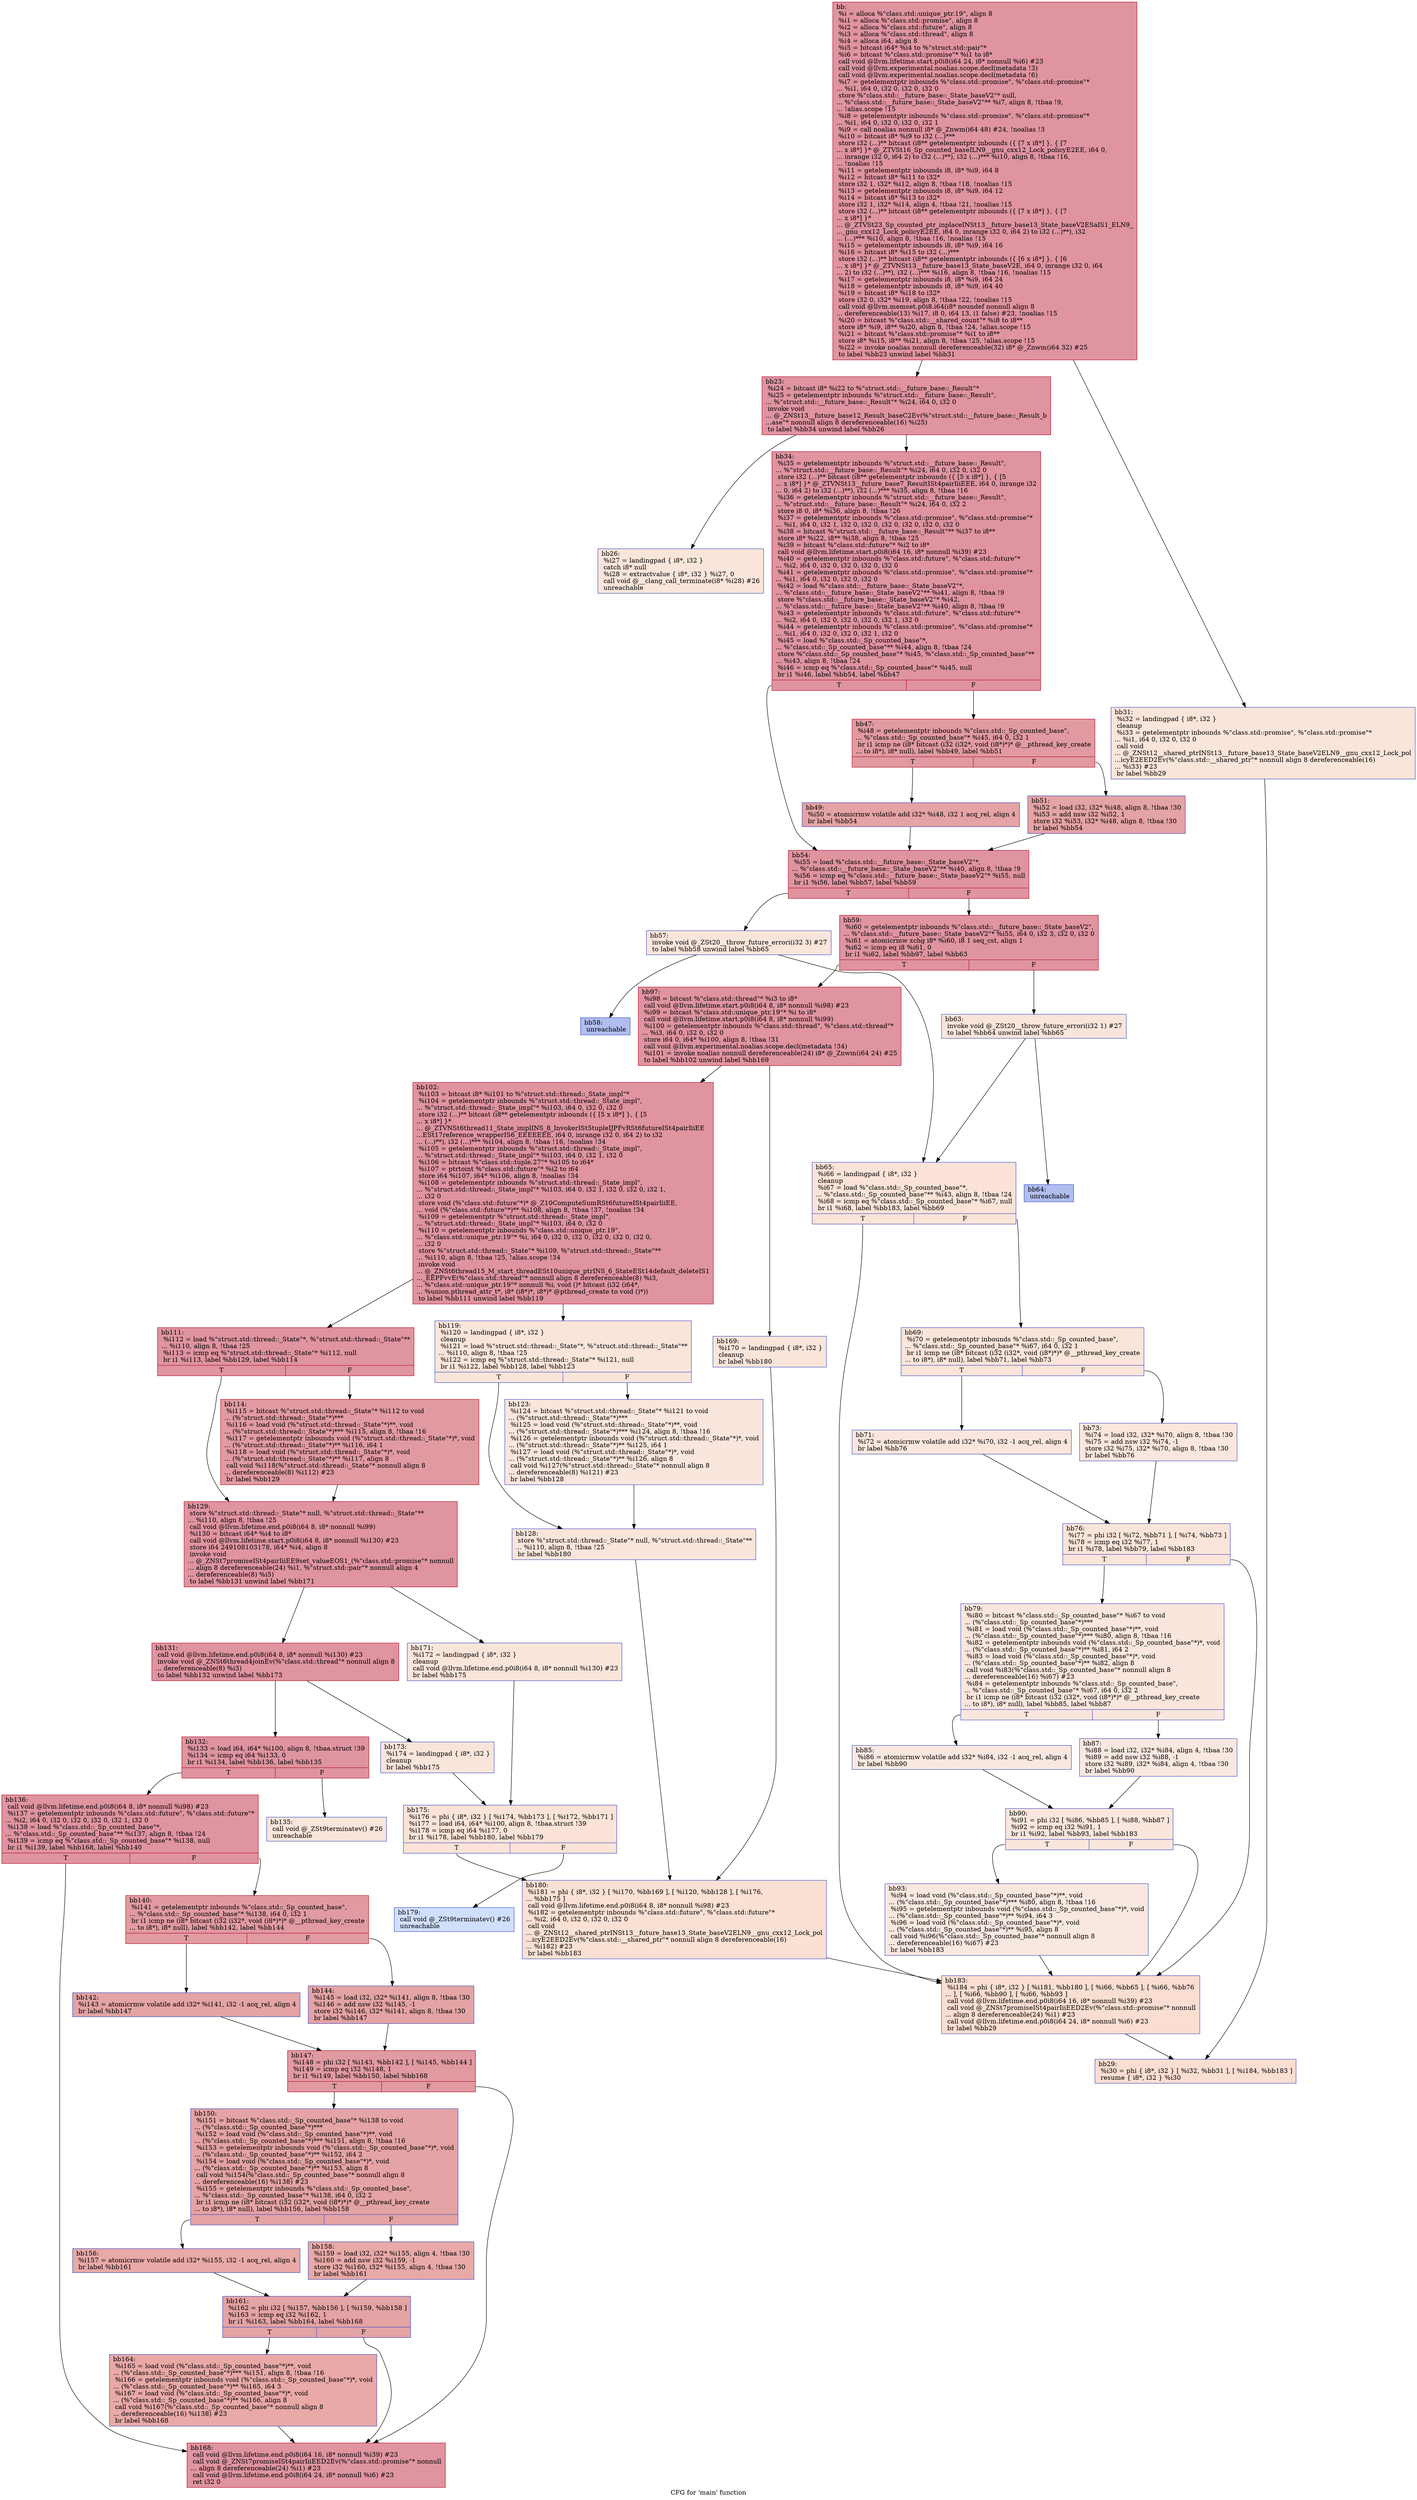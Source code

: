 digraph "CFG for 'main' function" {
	label="CFG for 'main' function";

	Node0x6ee3930 [shape=record,color="#b70d28ff", style=filled, fillcolor="#b70d2870",label="{bb:\l  %i = alloca %\"class.std::unique_ptr.19\", align 8\l  %i1 = alloca %\"class.std::promise\", align 8\l  %i2 = alloca %\"class.std::future\", align 8\l  %i3 = alloca %\"class.std::thread\", align 8\l  %i4 = alloca i64, align 8\l  %i5 = bitcast i64* %i4 to %\"struct.std::pair\"*\l  %i6 = bitcast %\"class.std::promise\"* %i1 to i8*\l  call void @llvm.lifetime.start.p0i8(i64 24, i8* nonnull %i6) #23\l  call void @llvm.experimental.noalias.scope.decl(metadata !3)\l  call void @llvm.experimental.noalias.scope.decl(metadata !6)\l  %i7 = getelementptr inbounds %\"class.std::promise\", %\"class.std::promise\"*\l... %i1, i64 0, i32 0, i32 0, i32 0\l  store %\"class.std::__future_base::_State_baseV2\"* null,\l... %\"class.std::__future_base::_State_baseV2\"** %i7, align 8, !tbaa !9,\l... !alias.scope !15\l  %i8 = getelementptr inbounds %\"class.std::promise\", %\"class.std::promise\"*\l... %i1, i64 0, i32 0, i32 0, i32 1\l  %i9 = call noalias nonnull i8* @_Znwm(i64 48) #24, !noalias !3\l  %i10 = bitcast i8* %i9 to i32 (...)***\l  store i32 (...)** bitcast (i8** getelementptr inbounds (\{ [7 x i8*] \}, \{ [7\l... x i8*] \}* @_ZTVSt16_Sp_counted_baseILN9__gnu_cxx12_Lock_policyE2EE, i64 0,\l... inrange i32 0, i64 2) to i32 (...)**), i32 (...)*** %i10, align 8, !tbaa !16,\l... !noalias !15\l  %i11 = getelementptr inbounds i8, i8* %i9, i64 8\l  %i12 = bitcast i8* %i11 to i32*\l  store i32 1, i32* %i12, align 8, !tbaa !18, !noalias !15\l  %i13 = getelementptr inbounds i8, i8* %i9, i64 12\l  %i14 = bitcast i8* %i13 to i32*\l  store i32 1, i32* %i14, align 4, !tbaa !21, !noalias !15\l  store i32 (...)** bitcast (i8** getelementptr inbounds (\{ [7 x i8*] \}, \{ [7\l... x i8*] \}*\l... @_ZTVSt23_Sp_counted_ptr_inplaceINSt13__future_base13_State_baseV2ESaIS1_ELN9_\l..._gnu_cxx12_Lock_policyE2EE, i64 0, inrange i32 0, i64 2) to i32 (...)**), i32\l... (...)*** %i10, align 8, !tbaa !16, !noalias !15\l  %i15 = getelementptr inbounds i8, i8* %i9, i64 16\l  %i16 = bitcast i8* %i15 to i32 (...)***\l  store i32 (...)** bitcast (i8** getelementptr inbounds (\{ [6 x i8*] \}, \{ [6\l... x i8*] \}* @_ZTVNSt13__future_base13_State_baseV2E, i64 0, inrange i32 0, i64\l... 2) to i32 (...)**), i32 (...)*** %i16, align 8, !tbaa !16, !noalias !15\l  %i17 = getelementptr inbounds i8, i8* %i9, i64 24\l  %i18 = getelementptr inbounds i8, i8* %i9, i64 40\l  %i19 = bitcast i8* %i18 to i32*\l  store i32 0, i32* %i19, align 8, !tbaa !22, !noalias !15\l  call void @llvm.memset.p0i8.i64(i8* noundef nonnull align 8\l... dereferenceable(13) %i17, i8 0, i64 13, i1 false) #23, !noalias !15\l  %i20 = bitcast %\"class.std::__shared_count\"* %i8 to i8**\l  store i8* %i9, i8** %i20, align 8, !tbaa !24, !alias.scope !15\l  %i21 = bitcast %\"class.std::promise\"* %i1 to i8**\l  store i8* %i15, i8** %i21, align 8, !tbaa !25, !alias.scope !15\l  %i22 = invoke noalias nonnull dereferenceable(32) i8* @_Znwm(i64 32) #25\l          to label %bb23 unwind label %bb31\l}"];
	Node0x6ee3930 -> Node0x6ee7c60;
	Node0x6ee3930 -> Node0x6ee7d30;
	Node0x6ee7c60 [shape=record,color="#b70d28ff", style=filled, fillcolor="#b70d2870",label="{bb23:                                             \l  %i24 = bitcast i8* %i22 to %\"struct.std::__future_base::_Result\"*\l  %i25 = getelementptr inbounds %\"struct.std::__future_base::_Result\",\l... %\"struct.std::__future_base::_Result\"* %i24, i64 0, i32 0\l  invoke void\l... @_ZNSt13__future_base12_Result_baseC2Ev(%\"struct.std::__future_base::_Result_b\l...ase\"* nonnull align 8 dereferenceable(16) %i25)\l          to label %bb34 unwind label %bb26\l}"];
	Node0x6ee7c60 -> Node0x6ee81c0;
	Node0x6ee7c60 -> Node0x6ee8230;
	Node0x6ee8230 [shape=record,color="#3d50c3ff", style=filled, fillcolor="#f4c5ad70",label="{bb26:                                             \l  %i27 = landingpad \{ i8*, i32 \}\l          catch i8* null\l  %i28 = extractvalue \{ i8*, i32 \} %i27, 0\l  call void @__clang_call_terminate(i8* %i28) #26\l  unreachable\l}"];
	Node0x6ee8870 [shape=record,color="#3d50c3ff", style=filled, fillcolor="#f7b59970",label="{bb29:                                             \l  %i30 = phi \{ i8*, i32 \} [ %i32, %bb31 ], [ %i184, %bb183 ]\l  resume \{ i8*, i32 \} %i30\l}"];
	Node0x6ee7d30 [shape=record,color="#3d50c3ff", style=filled, fillcolor="#f4c5ad70",label="{bb31:                                             \l  %i32 = landingpad \{ i8*, i32 \}\l          cleanup\l  %i33 = getelementptr inbounds %\"class.std::promise\", %\"class.std::promise\"*\l... %i1, i64 0, i32 0, i32 0\l  call void\l... @_ZNSt12__shared_ptrINSt13__future_base13_State_baseV2ELN9__gnu_cxx12_Lock_pol\l...icyE2EED2Ev(%\"class.std::__shared_ptr\"* nonnull align 8 dereferenceable(16)\l... %i33) #23\l  br label %bb29\l}"];
	Node0x6ee7d30 -> Node0x6ee8870;
	Node0x6ee81c0 [shape=record,color="#b70d28ff", style=filled, fillcolor="#b70d2870",label="{bb34:                                             \l  %i35 = getelementptr inbounds %\"struct.std::__future_base::_Result\",\l... %\"struct.std::__future_base::_Result\"* %i24, i64 0, i32 0, i32 0\l  store i32 (...)** bitcast (i8** getelementptr inbounds (\{ [5 x i8*] \}, \{ [5\l... x i8*] \}* @_ZTVNSt13__future_base7_ResultISt4pairIiiEEE, i64 0, inrange i32\l... 0, i64 2) to i32 (...)**), i32 (...)*** %i35, align 8, !tbaa !16\l  %i36 = getelementptr inbounds %\"struct.std::__future_base::_Result\",\l... %\"struct.std::__future_base::_Result\"* %i24, i64 0, i32 2\l  store i8 0, i8* %i36, align 8, !tbaa !26\l  %i37 = getelementptr inbounds %\"class.std::promise\", %\"class.std::promise\"*\l... %i1, i64 0, i32 1, i32 0, i32 0, i32 0, i32 0, i32 0, i32 0\l  %i38 = bitcast %\"struct.std::__future_base::_Result\"** %i37 to i8**\l  store i8* %i22, i8** %i38, align 8, !tbaa !25\l  %i39 = bitcast %\"class.std::future\"* %i2 to i8*\l  call void @llvm.lifetime.start.p0i8(i64 16, i8* nonnull %i39) #23\l  %i40 = getelementptr inbounds %\"class.std::future\", %\"class.std::future\"*\l... %i2, i64 0, i32 0, i32 0, i32 0, i32 0\l  %i41 = getelementptr inbounds %\"class.std::promise\", %\"class.std::promise\"*\l... %i1, i64 0, i32 0, i32 0, i32 0\l  %i42 = load %\"class.std::__future_base::_State_baseV2\"*,\l... %\"class.std::__future_base::_State_baseV2\"** %i41, align 8, !tbaa !9\l  store %\"class.std::__future_base::_State_baseV2\"* %i42,\l... %\"class.std::__future_base::_State_baseV2\"** %i40, align 8, !tbaa !9\l  %i43 = getelementptr inbounds %\"class.std::future\", %\"class.std::future\"*\l... %i2, i64 0, i32 0, i32 0, i32 0, i32 1, i32 0\l  %i44 = getelementptr inbounds %\"class.std::promise\", %\"class.std::promise\"*\l... %i1, i64 0, i32 0, i32 0, i32 1, i32 0\l  %i45 = load %\"class.std::_Sp_counted_base\"*,\l... %\"class.std::_Sp_counted_base\"** %i44, align 8, !tbaa !24\l  store %\"class.std::_Sp_counted_base\"* %i45, %\"class.std::_Sp_counted_base\"**\l... %i43, align 8, !tbaa !24\l  %i46 = icmp eq %\"class.std::_Sp_counted_base\"* %i45, null\l  br i1 %i46, label %bb54, label %bb47\l|{<s0>T|<s1>F}}"];
	Node0x6ee81c0:s0 -> Node0x6eebc40;
	Node0x6ee81c0:s1 -> Node0x6eebcb0;
	Node0x6eebcb0 [shape=record,color="#b70d28ff", style=filled, fillcolor="#bb1b2c70",label="{bb47:                                             \l  %i48 = getelementptr inbounds %\"class.std::_Sp_counted_base\",\l... %\"class.std::_Sp_counted_base\"* %i45, i64 0, i32 1\l  br i1 icmp ne (i8* bitcast (i32 (i32*, void (i8*)*)* @__pthread_key_create\l... to i8*), i8* null), label %bb49, label %bb51\l|{<s0>T|<s1>F}}"];
	Node0x6eebcb0:s0 -> Node0x6eebeb0;
	Node0x6eebcb0:s1 -> Node0x6eebf20;
	Node0x6eebeb0 [shape=record,color="#3d50c3ff", style=filled, fillcolor="#c32e3170",label="{bb49:                                             \l  %i50 = atomicrmw volatile add i32* %i48, i32 1 acq_rel, align 4\l  br label %bb54\l}"];
	Node0x6eebeb0 -> Node0x6eebc40;
	Node0x6eebf20 [shape=record,color="#3d50c3ff", style=filled, fillcolor="#c32e3170",label="{bb51:                                             \l  %i52 = load i32, i32* %i48, align 8, !tbaa !30\l  %i53 = add nsw i32 %i52, 1\l  store i32 %i53, i32* %i48, align 8, !tbaa !30\l  br label %bb54\l}"];
	Node0x6eebf20 -> Node0x6eebc40;
	Node0x6eebc40 [shape=record,color="#b70d28ff", style=filled, fillcolor="#b70d2870",label="{bb54:                                             \l  %i55 = load %\"class.std::__future_base::_State_baseV2\"*,\l... %\"class.std::__future_base::_State_baseV2\"** %i40, align 8, !tbaa !9\l  %i56 = icmp eq %\"class.std::__future_base::_State_baseV2\"* %i55, null\l  br i1 %i56, label %bb57, label %bb59\l|{<s0>T|<s1>F}}"];
	Node0x6eebc40:s0 -> Node0x6eec540;
	Node0x6eebc40:s1 -> Node0x6eec5b0;
	Node0x6eec540 [shape=record,color="#3d50c3ff", style=filled, fillcolor="#f4c5ad70",label="{bb57:                                             \l  invoke void @_ZSt20__throw_future_errori(i32 3) #27\l          to label %bb58 unwind label %bb65\l}"];
	Node0x6eec540 -> Node0x6eec6f0;
	Node0x6eec540 -> Node0x6eec760;
	Node0x6eec6f0 [shape=record,color="#3d50c3ff", style=filled, fillcolor="#4f69d970",label="{bb58:                                             \l  unreachable\l}"];
	Node0x6eec5b0 [shape=record,color="#b70d28ff", style=filled, fillcolor="#b70d2870",label="{bb59:                                             \l  %i60 = getelementptr inbounds %\"class.std::__future_base::_State_baseV2\",\l... %\"class.std::__future_base::_State_baseV2\"* %i55, i64 0, i32 3, i32 0, i32 0\l  %i61 = atomicrmw xchg i8* %i60, i8 1 seq_cst, align 1\l  %i62 = icmp eq i8 %i61, 0\l  br i1 %i62, label %bb97, label %bb63\l|{<s0>T|<s1>F}}"];
	Node0x6eec5b0:s0 -> Node0x6eee060;
	Node0x6eec5b0:s1 -> Node0x6eee0d0;
	Node0x6eee0d0 [shape=record,color="#3d50c3ff", style=filled, fillcolor="#f4c5ad70",label="{bb63:                                             \l  invoke void @_ZSt20__throw_future_errori(i32 1) #27\l          to label %bb64 unwind label %bb65\l}"];
	Node0x6eee0d0 -> Node0x6eee240;
	Node0x6eee0d0 -> Node0x6eec760;
	Node0x6eee240 [shape=record,color="#3d50c3ff", style=filled, fillcolor="#4f69d970",label="{bb64:                                             \l  unreachable\l}"];
	Node0x6eec760 [shape=record,color="#3d50c3ff", style=filled, fillcolor="#f6bfa670",label="{bb65:                                             \l  %i66 = landingpad \{ i8*, i32 \}\l          cleanup\l  %i67 = load %\"class.std::_Sp_counted_base\"*,\l... %\"class.std::_Sp_counted_base\"** %i43, align 8, !tbaa !24\l  %i68 = icmp eq %\"class.std::_Sp_counted_base\"* %i67, null\l  br i1 %i68, label %bb183, label %bb69\l|{<s0>T|<s1>F}}"];
	Node0x6eec760:s0 -> Node0x6ee89f0;
	Node0x6eec760:s1 -> Node0x6eee630;
	Node0x6eee630 [shape=record,color="#3d50c3ff", style=filled, fillcolor="#f5c1a970",label="{bb69:                                             \l  %i70 = getelementptr inbounds %\"class.std::_Sp_counted_base\",\l... %\"class.std::_Sp_counted_base\"* %i67, i64 0, i32 1\l  br i1 icmp ne (i8* bitcast (i32 (i32*, void (i8*)*)* @__pthread_key_create\l... to i8*), i8* null), label %bb71, label %bb73\l|{<s0>T|<s1>F}}"];
	Node0x6eee630:s0 -> Node0x6eee830;
	Node0x6eee630:s1 -> Node0x6eee8a0;
	Node0x6eee830 [shape=record,color="#3d50c3ff", style=filled, fillcolor="#f3c7b170",label="{bb71:                                             \l  %i72 = atomicrmw volatile add i32* %i70, i32 -1 acq_rel, align 4\l  br label %bb76\l}"];
	Node0x6eee830 -> Node0x6eeea70;
	Node0x6eee8a0 [shape=record,color="#3d50c3ff", style=filled, fillcolor="#f3c7b170",label="{bb73:                                             \l  %i74 = load i32, i32* %i70, align 8, !tbaa !30\l  %i75 = add nsw i32 %i74, -1\l  store i32 %i75, i32* %i70, align 8, !tbaa !30\l  br label %bb76\l}"];
	Node0x6eee8a0 -> Node0x6eeea70;
	Node0x6eeea70 [shape=record,color="#3d50c3ff", style=filled, fillcolor="#f5c1a970",label="{bb76:                                             \l  %i77 = phi i32 [ %i72, %bb71 ], [ %i74, %bb73 ]\l  %i78 = icmp eq i32 %i77, 1\l  br i1 %i78, label %bb79, label %bb183\l|{<s0>T|<s1>F}}"];
	Node0x6eeea70:s0 -> Node0x6eeeeb0;
	Node0x6eeea70:s1 -> Node0x6ee89f0;
	Node0x6eeeeb0 [shape=record,color="#3d50c3ff", style=filled, fillcolor="#f3c7b170",label="{bb79:                                             \l  %i80 = bitcast %\"class.std::_Sp_counted_base\"* %i67 to void\l... (%\"class.std::_Sp_counted_base\"*)***\l  %i81 = load void (%\"class.std::_Sp_counted_base\"*)**, void\l... (%\"class.std::_Sp_counted_base\"*)*** %i80, align 8, !tbaa !16\l  %i82 = getelementptr inbounds void (%\"class.std::_Sp_counted_base\"*)*, void\l... (%\"class.std::_Sp_counted_base\"*)** %i81, i64 2\l  %i83 = load void (%\"class.std::_Sp_counted_base\"*)*, void\l... (%\"class.std::_Sp_counted_base\"*)** %i82, align 8\l  call void %i83(%\"class.std::_Sp_counted_base\"* nonnull align 8\l... dereferenceable(16) %i67) #23\l  %i84 = getelementptr inbounds %\"class.std::_Sp_counted_base\",\l... %\"class.std::_Sp_counted_base\"* %i67, i64 0, i32 2\l  br i1 icmp ne (i8* bitcast (i32 (i32*, void (i8*)*)* @__pthread_key_create\l... to i8*), i8* null), label %bb85, label %bb87\l|{<s0>T|<s1>F}}"];
	Node0x6eeeeb0:s0 -> Node0x6ed9250;
	Node0x6eeeeb0:s1 -> Node0x6ed92c0;
	Node0x6ed9250 [shape=record,color="#3d50c3ff", style=filled, fillcolor="#f1ccb870",label="{bb85:                                             \l  %i86 = atomicrmw volatile add i32* %i84, i32 -1 acq_rel, align 4\l  br label %bb90\l}"];
	Node0x6ed9250 -> Node0x6ed94f0;
	Node0x6ed92c0 [shape=record,color="#3d50c3ff", style=filled, fillcolor="#f1ccb870",label="{bb87:                                             \l  %i88 = load i32, i32* %i84, align 4, !tbaa !30\l  %i89 = add nsw i32 %i88, -1\l  store i32 %i89, i32* %i84, align 4, !tbaa !30\l  br label %bb90\l}"];
	Node0x6ed92c0 -> Node0x6ed94f0;
	Node0x6ed94f0 [shape=record,color="#3d50c3ff", style=filled, fillcolor="#f3c7b170",label="{bb90:                                             \l  %i91 = phi i32 [ %i86, %bb85 ], [ %i88, %bb87 ]\l  %i92 = icmp eq i32 %i91, 1\l  br i1 %i92, label %bb93, label %bb183\l|{<s0>T|<s1>F}}"];
	Node0x6ed94f0:s0 -> Node0x6ed98a0;
	Node0x6ed94f0:s1 -> Node0x6ee89f0;
	Node0x6ed98a0 [shape=record,color="#3d50c3ff", style=filled, fillcolor="#f1ccb870",label="{bb93:                                             \l  %i94 = load void (%\"class.std::_Sp_counted_base\"*)**, void\l... (%\"class.std::_Sp_counted_base\"*)*** %i80, align 8, !tbaa !16\l  %i95 = getelementptr inbounds void (%\"class.std::_Sp_counted_base\"*)*, void\l... (%\"class.std::_Sp_counted_base\"*)** %i94, i64 3\l  %i96 = load void (%\"class.std::_Sp_counted_base\"*)*, void\l... (%\"class.std::_Sp_counted_base\"*)** %i95, align 8\l  call void %i96(%\"class.std::_Sp_counted_base\"* nonnull align 8\l... dereferenceable(16) %i67) #23\l  br label %bb183\l}"];
	Node0x6ed98a0 -> Node0x6ee89f0;
	Node0x6eee060 [shape=record,color="#b70d28ff", style=filled, fillcolor="#b70d2870",label="{bb97:                                             \l  %i98 = bitcast %\"class.std::thread\"* %i3 to i8*\l  call void @llvm.lifetime.start.p0i8(i64 8, i8* nonnull %i98) #23\l  %i99 = bitcast %\"class.std::unique_ptr.19\"* %i to i8*\l  call void @llvm.lifetime.start.p0i8(i64 8, i8* nonnull %i99)\l  %i100 = getelementptr inbounds %\"class.std::thread\", %\"class.std::thread\"*\l... %i3, i64 0, i32 0, i32 0\l  store i64 0, i64* %i100, align 8, !tbaa !31\l  call void @llvm.experimental.noalias.scope.decl(metadata !34)\l  %i101 = invoke noalias nonnull dereferenceable(24) i8* @_Znwm(i64 24) #25\l          to label %bb102 unwind label %bb169\l}"];
	Node0x6eee060 -> Node0x6ef1820;
	Node0x6eee060 -> Node0x6ef1890;
	Node0x6ef1820 [shape=record,color="#b70d28ff", style=filled, fillcolor="#b70d2870",label="{bb102:                                            \l  %i103 = bitcast i8* %i101 to %\"struct.std::thread::_State_impl\"*\l  %i104 = getelementptr inbounds %\"struct.std::thread::_State_impl\",\l... %\"struct.std::thread::_State_impl\"* %i103, i64 0, i32 0, i32 0\l  store i32 (...)** bitcast (i8** getelementptr inbounds (\{ [5 x i8*] \}, \{ [5\l... x i8*] \}*\l... @_ZTVNSt6thread11_State_implINS_8_InvokerISt5tupleIJPFvRSt6futureISt4pairIiiEE\l...ESt17reference_wrapperIS6_EEEEEEE, i64 0, inrange i32 0, i64 2) to i32\l... (...)**), i32 (...)*** %i104, align 8, !tbaa !16, !noalias !34\l  %i105 = getelementptr inbounds %\"struct.std::thread::_State_impl\",\l... %\"struct.std::thread::_State_impl\"* %i103, i64 0, i32 1, i32 0\l  %i106 = bitcast %\"class.std::tuple.27\"* %i105 to i64*\l  %i107 = ptrtoint %\"class.std::future\"* %i2 to i64\l  store i64 %i107, i64* %i106, align 8, !noalias !34\l  %i108 = getelementptr inbounds %\"struct.std::thread::_State_impl\",\l... %\"struct.std::thread::_State_impl\"* %i103, i64 0, i32 1, i32 0, i32 0, i32 1,\l... i32 0\l  store void (%\"class.std::future\"*)* @_Z10ComputeSumRSt6futureISt4pairIiiEE,\l... void (%\"class.std::future\"*)** %i108, align 8, !tbaa !37, !noalias !34\l  %i109 = getelementptr %\"struct.std::thread::_State_impl\",\l... %\"struct.std::thread::_State_impl\"* %i103, i64 0, i32 0\l  %i110 = getelementptr inbounds %\"class.std::unique_ptr.19\",\l... %\"class.std::unique_ptr.19\"* %i, i64 0, i32 0, i32 0, i32 0, i32 0, i32 0,\l... i32 0\l  store %\"struct.std::thread::_State\"* %i109, %\"struct.std::thread::_State\"**\l... %i110, align 8, !tbaa !25, !alias.scope !34\l  invoke void\l... @_ZNSt6thread15_M_start_threadESt10unique_ptrINS_6_StateESt14default_deleteIS1\l..._EEPFvvE(%\"class.std::thread\"* nonnull align 8 dereferenceable(8) %i3,\l... %\"class.std::unique_ptr.19\"* nonnull %i, void ()* bitcast (i32 (i64*,\l... %union.pthread_attr_t*, i8* (i8*)*, i8*)* @pthread_create to void ()*))\l          to label %bb111 unwind label %bb119\l}"];
	Node0x6ef1820 -> Node0x6ef2ee0;
	Node0x6ef1820 -> Node0x6ef2fb0;
	Node0x6ef2ee0 [shape=record,color="#b70d28ff", style=filled, fillcolor="#b70d2870",label="{bb111:                                            \l  %i112 = load %\"struct.std::thread::_State\"*, %\"struct.std::thread::_State\"**\l... %i110, align 8, !tbaa !25\l  %i113 = icmp eq %\"struct.std::thread::_State\"* %i112, null\l  br i1 %i113, label %bb129, label %bb114\l|{<s0>T|<s1>F}}"];
	Node0x6ef2ee0:s0 -> Node0x6ef34a0;
	Node0x6ef2ee0:s1 -> Node0x6ef3510;
	Node0x6ef3510 [shape=record,color="#b70d28ff", style=filled, fillcolor="#bb1b2c70",label="{bb114:                                            \l  %i115 = bitcast %\"struct.std::thread::_State\"* %i112 to void\l... (%\"struct.std::thread::_State\"*)***\l  %i116 = load void (%\"struct.std::thread::_State\"*)**, void\l... (%\"struct.std::thread::_State\"*)*** %i115, align 8, !tbaa !16\l  %i117 = getelementptr inbounds void (%\"struct.std::thread::_State\"*)*, void\l... (%\"struct.std::thread::_State\"*)** %i116, i64 1\l  %i118 = load void (%\"struct.std::thread::_State\"*)*, void\l... (%\"struct.std::thread::_State\"*)** %i117, align 8\l  call void %i118(%\"struct.std::thread::_State\"* nonnull align 8\l... dereferenceable(8) %i112) #23\l  br label %bb129\l}"];
	Node0x6ef3510 -> Node0x6ef34a0;
	Node0x6ef2fb0 [shape=record,color="#3d50c3ff", style=filled, fillcolor="#f4c5ad70",label="{bb119:                                            \l  %i120 = landingpad \{ i8*, i32 \}\l          cleanup\l  %i121 = load %\"struct.std::thread::_State\"*, %\"struct.std::thread::_State\"**\l... %i110, align 8, !tbaa !25\l  %i122 = icmp eq %\"struct.std::thread::_State\"* %i121, null\l  br i1 %i122, label %bb128, label %bb123\l|{<s0>T|<s1>F}}"];
	Node0x6ef2fb0:s0 -> Node0x6ef3c20;
	Node0x6ef2fb0:s1 -> Node0x6ef3c90;
	Node0x6ef3c90 [shape=record,color="#3d50c3ff", style=filled, fillcolor="#f3c7b170",label="{bb123:                                            \l  %i124 = bitcast %\"struct.std::thread::_State\"* %i121 to void\l... (%\"struct.std::thread::_State\"*)***\l  %i125 = load void (%\"struct.std::thread::_State\"*)**, void\l... (%\"struct.std::thread::_State\"*)*** %i124, align 8, !tbaa !16\l  %i126 = getelementptr inbounds void (%\"struct.std::thread::_State\"*)*, void\l... (%\"struct.std::thread::_State\"*)** %i125, i64 1\l  %i127 = load void (%\"struct.std::thread::_State\"*)*, void\l... (%\"struct.std::thread::_State\"*)** %i126, align 8\l  call void %i127(%\"struct.std::thread::_State\"* nonnull align 8\l... dereferenceable(8) %i121) #23\l  br label %bb128\l}"];
	Node0x6ef3c90 -> Node0x6ef3c20;
	Node0x6ef3c20 [shape=record,color="#3d50c3ff", style=filled, fillcolor="#f4c5ad70",label="{bb128:                                            \l  store %\"struct.std::thread::_State\"* null, %\"struct.std::thread::_State\"**\l... %i110, align 8, !tbaa !25\l  br label %bb180\l}"];
	Node0x6ef3c20 -> Node0x6ef4250;
	Node0x6ef34a0 [shape=record,color="#b70d28ff", style=filled, fillcolor="#b70d2870",label="{bb129:                                            \l  store %\"struct.std::thread::_State\"* null, %\"struct.std::thread::_State\"**\l... %i110, align 8, !tbaa !25\l  call void @llvm.lifetime.end.p0i8(i64 8, i8* nonnull %i99)\l  %i130 = bitcast i64* %i4 to i8*\l  call void @llvm.lifetime.start.p0i8(i64 8, i8* nonnull %i130) #23\l  store i64 249108103178, i64* %i4, align 8\l  invoke void\l... @_ZNSt7promiseISt4pairIiiEE9set_valueEOS1_(%\"class.std::promise\"* nonnull\l... align 8 dereferenceable(24) %i1, %\"struct.std::pair\"* nonnull align 4\l... dereferenceable(8) %i5)\l          to label %bb131 unwind label %bb171\l}"];
	Node0x6ef34a0 -> Node0x6ef4880;
	Node0x6ef34a0 -> Node0x6ef48d0;
	Node0x6ef4880 [shape=record,color="#b70d28ff", style=filled, fillcolor="#b70d2870",label="{bb131:                                            \l  call void @llvm.lifetime.end.p0i8(i64 8, i8* nonnull %i130) #23\l  invoke void @_ZNSt6thread4joinEv(%\"class.std::thread\"* nonnull align 8\l... dereferenceable(8) %i3)\l          to label %bb132 unwind label %bb173\l}"];
	Node0x6ef4880 -> Node0x6ef4d70;
	Node0x6ef4880 -> Node0x6ef4dc0;
	Node0x6ef4d70 [shape=record,color="#b70d28ff", style=filled, fillcolor="#b70d2870",label="{bb132:                                            \l  %i133 = load i64, i64* %i100, align 8, !tbaa.struct !39\l  %i134 = icmp eq i64 %i133, 0\l  br i1 %i134, label %bb136, label %bb135\l|{<s0>T|<s1>F}}"];
	Node0x6ef4d70:s0 -> Node0x6ef5250;
	Node0x6ef4d70:s1 -> Node0x6ef52c0;
	Node0x6ef52c0 [shape=record,color="#3d50c3ff", style=filled, fillcolor="#f4c5ad70",label="{bb135:                                            \l  call void @_ZSt9terminatev() #26\l  unreachable\l}"];
	Node0x6ef5250 [shape=record,color="#b70d28ff", style=filled, fillcolor="#b70d2870",label="{bb136:                                            \l  call void @llvm.lifetime.end.p0i8(i64 8, i8* nonnull %i98) #23\l  %i137 = getelementptr inbounds %\"class.std::future\", %\"class.std::future\"*\l... %i2, i64 0, i32 0, i32 0, i32 0, i32 1, i32 0\l  %i138 = load %\"class.std::_Sp_counted_base\"*,\l... %\"class.std::_Sp_counted_base\"** %i137, align 8, !tbaa !24\l  %i139 = icmp eq %\"class.std::_Sp_counted_base\"* %i138, null\l  br i1 %i139, label %bb168, label %bb140\l|{<s0>T|<s1>F}}"];
	Node0x6ef5250:s0 -> Node0x6ef5a40;
	Node0x6ef5250:s1 -> Node0x6ef5ab0;
	Node0x6ef5ab0 [shape=record,color="#b70d28ff", style=filled, fillcolor="#bb1b2c70",label="{bb140:                                            \l  %i141 = getelementptr inbounds %\"class.std::_Sp_counted_base\",\l... %\"class.std::_Sp_counted_base\"* %i138, i64 0, i32 1\l  br i1 icmp ne (i8* bitcast (i32 (i32*, void (i8*)*)* @__pthread_key_create\l... to i8*), i8* null), label %bb142, label %bb144\l|{<s0>T|<s1>F}}"];
	Node0x6ef5ab0:s0 -> Node0x6ef5d10;
	Node0x6ef5ab0:s1 -> Node0x6ef5d80;
	Node0x6ef5d10 [shape=record,color="#3d50c3ff", style=filled, fillcolor="#c32e3170",label="{bb142:                                            \l  %i143 = atomicrmw volatile add i32* %i141, i32 -1 acq_rel, align 4\l  br label %bb147\l}"];
	Node0x6ef5d10 -> Node0x6ef5fb0;
	Node0x6ef5d80 [shape=record,color="#3d50c3ff", style=filled, fillcolor="#c32e3170",label="{bb144:                                            \l  %i145 = load i32, i32* %i141, align 8, !tbaa !30\l  %i146 = add nsw i32 %i145, -1\l  store i32 %i146, i32* %i141, align 8, !tbaa !30\l  br label %bb147\l}"];
	Node0x6ef5d80 -> Node0x6ef5fb0;
	Node0x6ef5fb0 [shape=record,color="#b70d28ff", style=filled, fillcolor="#bb1b2c70",label="{bb147:                                            \l  %i148 = phi i32 [ %i143, %bb142 ], [ %i145, %bb144 ]\l  %i149 = icmp eq i32 %i148, 1\l  br i1 %i149, label %bb150, label %bb168\l|{<s0>T|<s1>F}}"];
	Node0x6ef5fb0:s0 -> Node0x6ef63f0;
	Node0x6ef5fb0:s1 -> Node0x6ef5a40;
	Node0x6ef63f0 [shape=record,color="#3d50c3ff", style=filled, fillcolor="#c32e3170",label="{bb150:                                            \l  %i151 = bitcast %\"class.std::_Sp_counted_base\"* %i138 to void\l... (%\"class.std::_Sp_counted_base\"*)***\l  %i152 = load void (%\"class.std::_Sp_counted_base\"*)**, void\l... (%\"class.std::_Sp_counted_base\"*)*** %i151, align 8, !tbaa !16\l  %i153 = getelementptr inbounds void (%\"class.std::_Sp_counted_base\"*)*, void\l... (%\"class.std::_Sp_counted_base\"*)** %i152, i64 2\l  %i154 = load void (%\"class.std::_Sp_counted_base\"*)*, void\l... (%\"class.std::_Sp_counted_base\"*)** %i153, align 8\l  call void %i154(%\"class.std::_Sp_counted_base\"* nonnull align 8\l... dereferenceable(16) %i138) #23\l  %i155 = getelementptr inbounds %\"class.std::_Sp_counted_base\",\l... %\"class.std::_Sp_counted_base\"* %i138, i64 0, i32 2\l  br i1 icmp ne (i8* bitcast (i32 (i32*, void (i8*)*)* @__pthread_key_create\l... to i8*), i8* null), label %bb156, label %bb158\l|{<s0>T|<s1>F}}"];
	Node0x6ef63f0:s0 -> Node0x6ef6970;
	Node0x6ef63f0:s1 -> Node0x6ef69e0;
	Node0x6ef6970 [shape=record,color="#3d50c3ff", style=filled, fillcolor="#ca3b3770",label="{bb156:                                            \l  %i157 = atomicrmw volatile add i32* %i155, i32 -1 acq_rel, align 4\l  br label %bb161\l}"];
	Node0x6ef6970 -> Node0x6ef6c10;
	Node0x6ef69e0 [shape=record,color="#3d50c3ff", style=filled, fillcolor="#ca3b3770",label="{bb158:                                            \l  %i159 = load i32, i32* %i155, align 4, !tbaa !30\l  %i160 = add nsw i32 %i159, -1\l  store i32 %i160, i32* %i155, align 4, !tbaa !30\l  br label %bb161\l}"];
	Node0x6ef69e0 -> Node0x6ef6c10;
	Node0x6ef6c10 [shape=record,color="#3d50c3ff", style=filled, fillcolor="#c32e3170",label="{bb161:                                            \l  %i162 = phi i32 [ %i157, %bb156 ], [ %i159, %bb158 ]\l  %i163 = icmp eq i32 %i162, 1\l  br i1 %i163, label %bb164, label %bb168\l|{<s0>T|<s1>F}}"];
	Node0x6ef6c10:s0 -> Node0x6ef7050;
	Node0x6ef6c10:s1 -> Node0x6ef5a40;
	Node0x6ef7050 [shape=record,color="#3d50c3ff", style=filled, fillcolor="#ca3b3770",label="{bb164:                                            \l  %i165 = load void (%\"class.std::_Sp_counted_base\"*)**, void\l... (%\"class.std::_Sp_counted_base\"*)*** %i151, align 8, !tbaa !16\l  %i166 = getelementptr inbounds void (%\"class.std::_Sp_counted_base\"*)*, void\l... (%\"class.std::_Sp_counted_base\"*)** %i165, i64 3\l  %i167 = load void (%\"class.std::_Sp_counted_base\"*)*, void\l... (%\"class.std::_Sp_counted_base\"*)** %i166, align 8\l  call void %i167(%\"class.std::_Sp_counted_base\"* nonnull align 8\l... dereferenceable(16) %i138) #23\l  br label %bb168\l}"];
	Node0x6ef7050 -> Node0x6ef5a40;
	Node0x6ef5a40 [shape=record,color="#b70d28ff", style=filled, fillcolor="#b70d2870",label="{bb168:                                            \l  call void @llvm.lifetime.end.p0i8(i64 16, i8* nonnull %i39) #23\l  call void @_ZNSt7promiseISt4pairIiiEED2Ev(%\"class.std::promise\"* nonnull\l... align 8 dereferenceable(24) %i1) #23\l  call void @llvm.lifetime.end.p0i8(i64 24, i8* nonnull %i6) #23\l  ret i32 0\l}"];
	Node0x6ef1890 [shape=record,color="#3d50c3ff", style=filled, fillcolor="#f4c5ad70",label="{bb169:                                            \l  %i170 = landingpad \{ i8*, i32 \}\l          cleanup\l  br label %bb180\l}"];
	Node0x6ef1890 -> Node0x6ef4250;
	Node0x6ef48d0 [shape=record,color="#3d50c3ff", style=filled, fillcolor="#f4c5ad70",label="{bb171:                                            \l  %i172 = landingpad \{ i8*, i32 \}\l          cleanup\l  call void @llvm.lifetime.end.p0i8(i64 8, i8* nonnull %i130) #23\l  br label %bb175\l}"];
	Node0x6ef48d0 -> Node0x6ef7ca0;
	Node0x6ef4dc0 [shape=record,color="#3d50c3ff", style=filled, fillcolor="#f4c5ad70",label="{bb173:                                            \l  %i174 = landingpad \{ i8*, i32 \}\l          cleanup\l  br label %bb175\l}"];
	Node0x6ef4dc0 -> Node0x6ef7ca0;
	Node0x6ef7ca0 [shape=record,color="#3d50c3ff", style=filled, fillcolor="#f6bfa670",label="{bb175:                                            \l  %i176 = phi \{ i8*, i32 \} [ %i174, %bb173 ], [ %i172, %bb171 ]\l  %i177 = load i64, i64* %i100, align 8, !tbaa.struct !39\l  %i178 = icmp eq i64 %i177, 0\l  br i1 %i178, label %bb180, label %bb179\l|{<s0>T|<s1>F}}"];
	Node0x6ef7ca0:s0 -> Node0x6ef4250;
	Node0x6ef7ca0:s1 -> Node0x6ef8600;
	Node0x6ef8600 [shape=record,color="#3d50c3ff", style=filled, fillcolor="#96b7ff70",label="{bb179:                                            \l  call void @_ZSt9terminatev() #26\l  unreachable\l}"];
	Node0x6ef4250 [shape=record,color="#3d50c3ff", style=filled, fillcolor="#f7b99e70",label="{bb180:                                            \l  %i181 = phi \{ i8*, i32 \} [ %i170, %bb169 ], [ %i120, %bb128 ], [ %i176,\l... %bb175 ]\l  call void @llvm.lifetime.end.p0i8(i64 8, i8* nonnull %i98) #23\l  %i182 = getelementptr inbounds %\"class.std::future\", %\"class.std::future\"*\l... %i2, i64 0, i32 0, i32 0, i32 0\l  call void\l... @_ZNSt12__shared_ptrINSt13__future_base13_State_baseV2ELN9__gnu_cxx12_Lock_pol\l...icyE2EED2Ev(%\"class.std::__shared_ptr\"* nonnull align 8 dereferenceable(16)\l... %i182) #23\l  br label %bb183\l}"];
	Node0x6ef4250 -> Node0x6ee89f0;
	Node0x6ee89f0 [shape=record,color="#3d50c3ff", style=filled, fillcolor="#f7b59970",label="{bb183:                                            \l  %i184 = phi \{ i8*, i32 \} [ %i181, %bb180 ], [ %i66, %bb65 ], [ %i66, %bb76\l... ], [ %i66, %bb90 ], [ %i66, %bb93 ]\l  call void @llvm.lifetime.end.p0i8(i64 16, i8* nonnull %i39) #23\l  call void @_ZNSt7promiseISt4pairIiiEED2Ev(%\"class.std::promise\"* nonnull\l... align 8 dereferenceable(24) %i1) #23\l  call void @llvm.lifetime.end.p0i8(i64 24, i8* nonnull %i6) #23\l  br label %bb29\l}"];
	Node0x6ee89f0 -> Node0x6ee8870;
}
